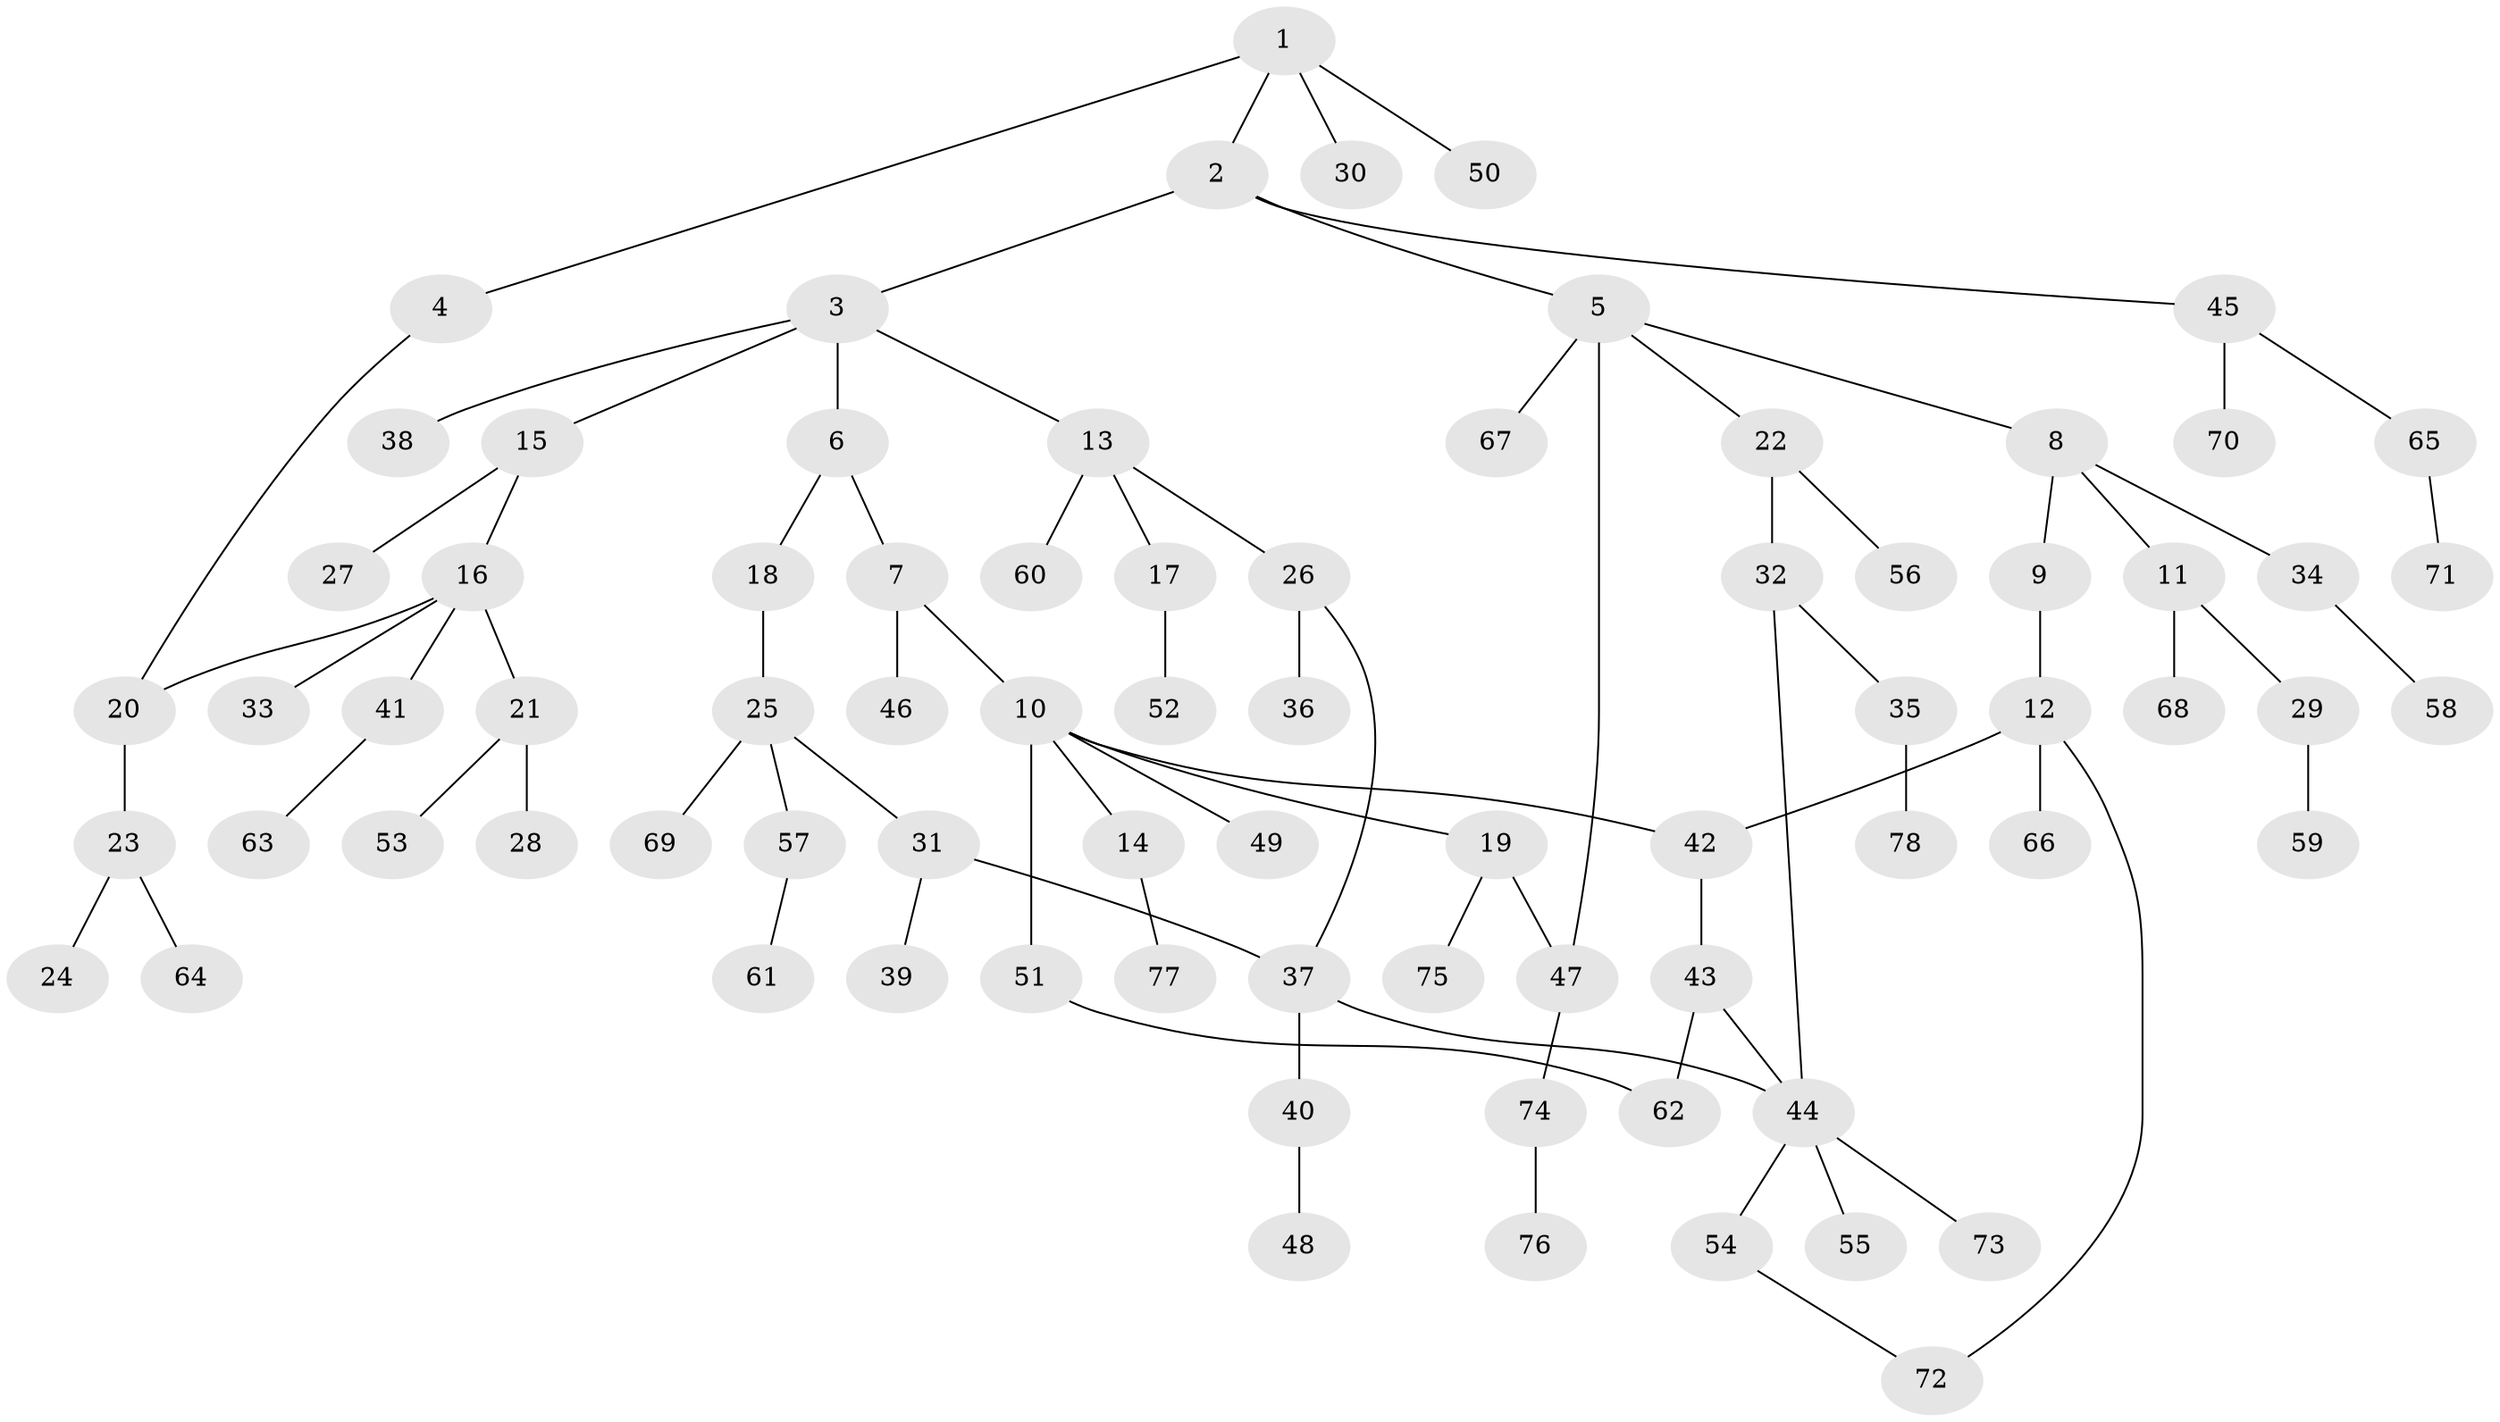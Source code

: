 // Generated by graph-tools (version 1.1) at 2025/34/03/09/25 02:34:17]
// undirected, 78 vertices, 85 edges
graph export_dot {
graph [start="1"]
  node [color=gray90,style=filled];
  1;
  2;
  3;
  4;
  5;
  6;
  7;
  8;
  9;
  10;
  11;
  12;
  13;
  14;
  15;
  16;
  17;
  18;
  19;
  20;
  21;
  22;
  23;
  24;
  25;
  26;
  27;
  28;
  29;
  30;
  31;
  32;
  33;
  34;
  35;
  36;
  37;
  38;
  39;
  40;
  41;
  42;
  43;
  44;
  45;
  46;
  47;
  48;
  49;
  50;
  51;
  52;
  53;
  54;
  55;
  56;
  57;
  58;
  59;
  60;
  61;
  62;
  63;
  64;
  65;
  66;
  67;
  68;
  69;
  70;
  71;
  72;
  73;
  74;
  75;
  76;
  77;
  78;
  1 -- 2;
  1 -- 4;
  1 -- 30;
  1 -- 50;
  2 -- 3;
  2 -- 5;
  2 -- 45;
  3 -- 6;
  3 -- 13;
  3 -- 15;
  3 -- 38;
  4 -- 20;
  5 -- 8;
  5 -- 22;
  5 -- 67;
  5 -- 47;
  6 -- 7;
  6 -- 18;
  7 -- 10;
  7 -- 46;
  8 -- 9;
  8 -- 11;
  8 -- 34;
  9 -- 12;
  10 -- 14;
  10 -- 19;
  10 -- 42;
  10 -- 49;
  10 -- 51;
  11 -- 29;
  11 -- 68;
  12 -- 66;
  12 -- 72;
  12 -- 42;
  13 -- 17;
  13 -- 26;
  13 -- 60;
  14 -- 77;
  15 -- 16;
  15 -- 27;
  16 -- 21;
  16 -- 33;
  16 -- 41;
  16 -- 20;
  17 -- 52;
  18 -- 25;
  19 -- 47;
  19 -- 75;
  20 -- 23;
  21 -- 28;
  21 -- 53;
  22 -- 32;
  22 -- 56;
  23 -- 24;
  23 -- 64;
  25 -- 31;
  25 -- 57;
  25 -- 69;
  26 -- 36;
  26 -- 37;
  29 -- 59;
  31 -- 39;
  31 -- 37;
  32 -- 35;
  32 -- 44;
  34 -- 58;
  35 -- 78;
  37 -- 40;
  37 -- 44;
  40 -- 48;
  41 -- 63;
  42 -- 43;
  43 -- 62;
  43 -- 44;
  44 -- 54;
  44 -- 55;
  44 -- 73;
  45 -- 65;
  45 -- 70;
  47 -- 74;
  51 -- 62;
  54 -- 72;
  57 -- 61;
  65 -- 71;
  74 -- 76;
}
